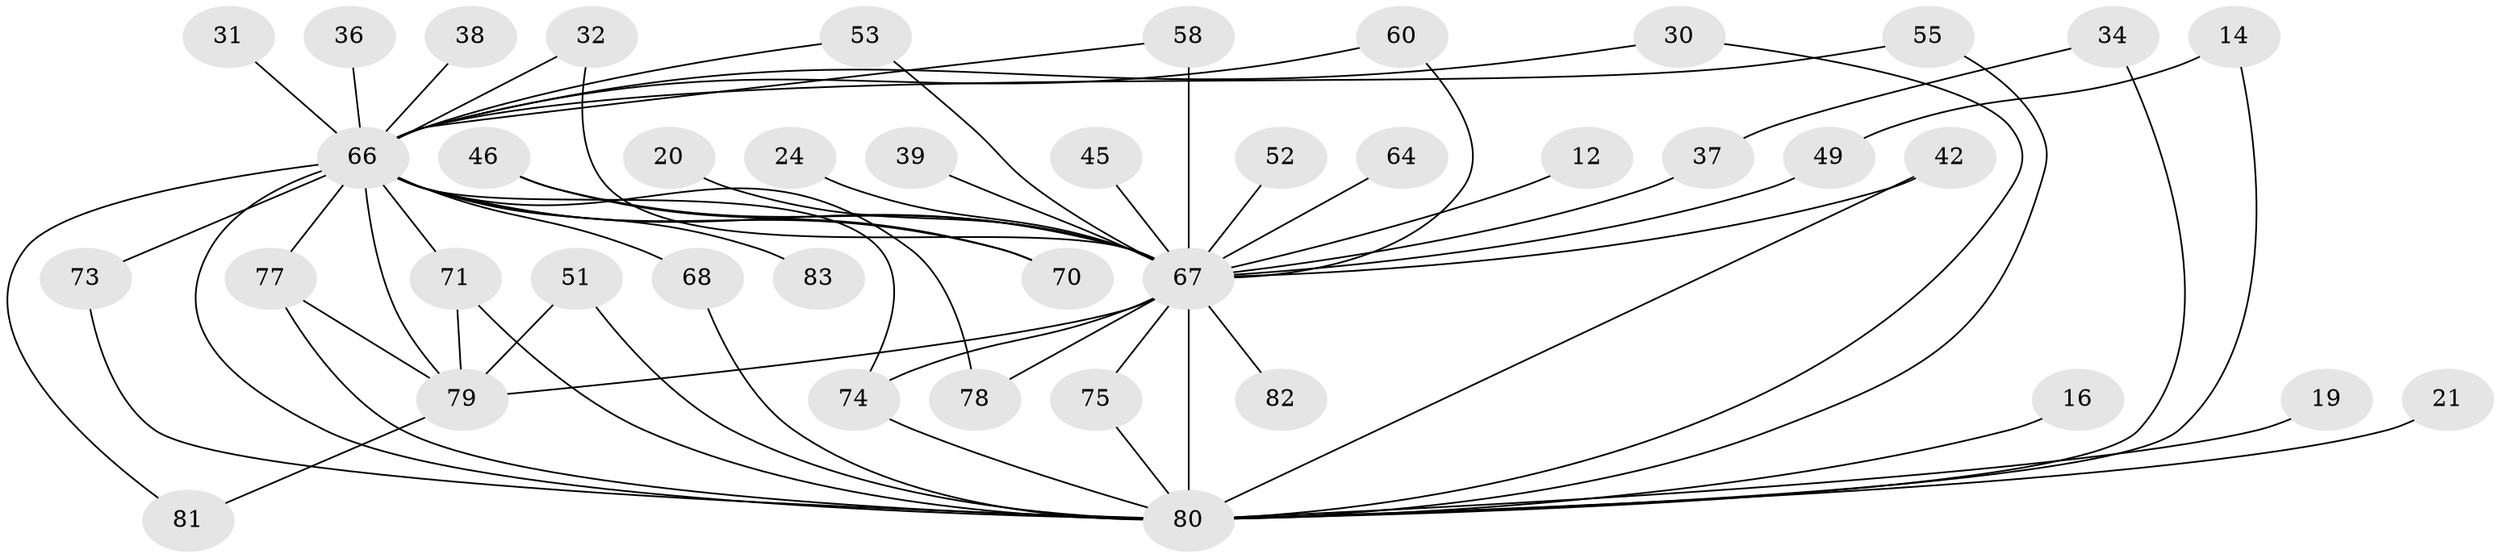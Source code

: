 // original degree distribution, {17: 0.012048192771084338, 22: 0.012048192771084338, 23: 0.024096385542168676, 32: 0.012048192771084338, 20: 0.012048192771084338, 14: 0.012048192771084338, 15: 0.024096385542168676, 19: 0.012048192771084338, 4: 0.03614457831325301, 2: 0.6265060240963856, 3: 0.1686746987951807, 8: 0.012048192771084338, 6: 0.012048192771084338, 5: 0.024096385542168676}
// Generated by graph-tools (version 1.1) at 2025/48/03/04/25 21:48:35]
// undirected, 41 vertices, 64 edges
graph export_dot {
graph [start="1"]
  node [color=gray90,style=filled];
  12;
  14;
  16;
  19;
  20;
  21;
  24;
  30;
  31;
  32;
  34;
  36;
  37;
  38;
  39;
  42;
  45;
  46;
  49;
  51;
  52;
  53;
  55;
  58 [super="+48"];
  60;
  64;
  66 [super="+5+13+18+26"];
  67 [super="+10+28+6"];
  68;
  70 [super="+22+23"];
  71 [super="+54"];
  73;
  74 [super="+11+43"];
  75 [super="+25"];
  77 [super="+41+62"];
  78 [super="+56"];
  79 [super="+40+72+76+61"];
  80 [super="+69+9"];
  81 [super="+33+57"];
  82 [super="+44+35"];
  83;
  12 -- 67 [weight=2];
  14 -- 49;
  14 -- 80 [weight=2];
  16 -- 80 [weight=2];
  19 -- 80 [weight=2];
  20 -- 67;
  21 -- 80 [weight=2];
  24 -- 67 [weight=2];
  30 -- 66;
  30 -- 80;
  31 -- 66 [weight=2];
  32 -- 67;
  32 -- 66;
  34 -- 37;
  34 -- 80 [weight=2];
  36 -- 66;
  37 -- 67;
  38 -- 66;
  39 -- 67 [weight=2];
  42 -- 67;
  42 -- 80;
  45 -- 67 [weight=2];
  46 -- 70;
  46 -- 67;
  49 -- 67;
  51 -- 79;
  51 -- 80;
  52 -- 67 [weight=2];
  53 -- 67;
  53 -- 66;
  55 -- 66;
  55 -- 80;
  58 -- 67 [weight=2];
  58 -- 66;
  60 -- 67;
  60 -- 66;
  64 -- 67 [weight=2];
  66 -- 67 [weight=13];
  66 -- 68;
  66 -- 70 [weight=3];
  66 -- 71 [weight=2];
  66 -- 73;
  66 -- 74;
  66 -- 77 [weight=2];
  66 -- 78;
  66 -- 79 [weight=4];
  66 -- 83 [weight=2];
  66 -- 80 [weight=8];
  66 -- 81 [weight=2];
  67 -- 78 [weight=2];
  67 -- 80 [weight=20];
  67 -- 79 [weight=7];
  67 -- 82 [weight=4];
  67 -- 74 [weight=2];
  67 -- 75;
  68 -- 80;
  71 -- 79;
  71 -- 80 [weight=2];
  73 -- 80;
  74 -- 80;
  75 -- 80 [weight=2];
  77 -- 79;
  77 -- 80;
  79 -- 81 [weight=2];
}
